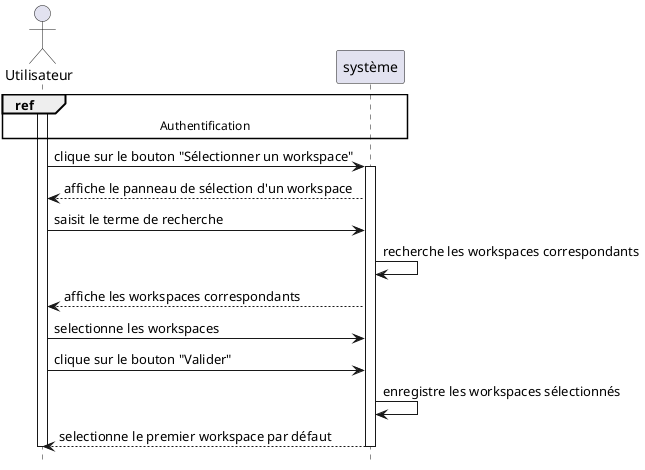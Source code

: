 @startuml lister_selectionner_workspaces

hide footbox


actor "Utilisateur" as user
participant "système" as system
ref over user, system : Authentification

activate user
user -> system : clique sur le bouton "Sélectionner un workspace"
activate system
system --> user : affiche le panneau de sélection d'un workspace
user -> system : saisit le terme de recherche
system -> system : recherche les workspaces correspondants
system --> user : affiche les workspaces correspondants
user -> system : selectionne les workspaces
user -> system : clique sur le bouton "Valider"
system -> system : enregistre les workspaces sélectionnés
system --> user : selectionne le premier workspace par défaut
deactivate system
deactivate user
